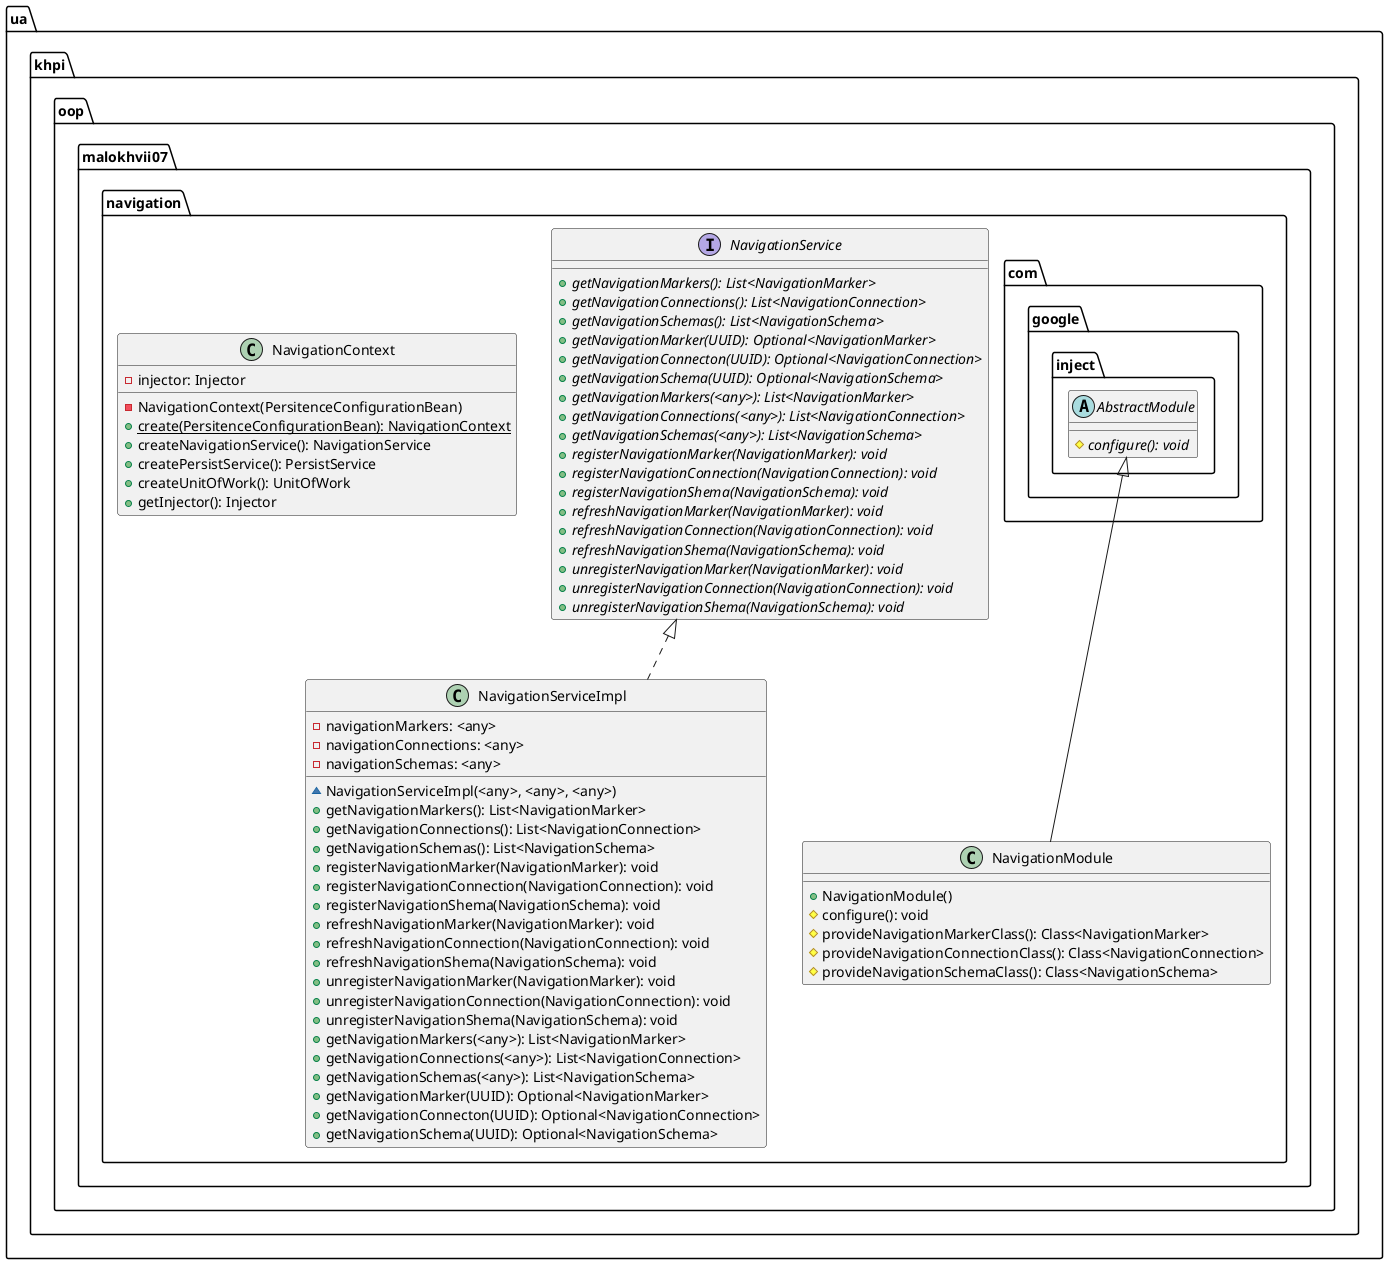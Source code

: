 @startuml

    namespace ua.khpi.oop.malokhvii07.navigation {

        class NavigationServiceImpl {
            -navigationMarkers: <any>
            -navigationConnections: <any>
            -navigationSchemas: <any>
            ~NavigationServiceImpl(<any>, <any>, <any>)
            +getNavigationMarkers(): List<NavigationMarker>
            +getNavigationConnections(): List<NavigationConnection>
            +getNavigationSchemas(): List<NavigationSchema>
            +registerNavigationMarker(NavigationMarker): void
            +registerNavigationConnection(NavigationConnection): void
            +registerNavigationShema(NavigationSchema): void
            +refreshNavigationMarker(NavigationMarker): void
            +refreshNavigationConnection(NavigationConnection): void
            +refreshNavigationShema(NavigationSchema): void
            +unregisterNavigationMarker(NavigationMarker): void
            +unregisterNavigationConnection(NavigationConnection): void
            +unregisterNavigationShema(NavigationSchema): void
            +getNavigationMarkers(<any>): List<NavigationMarker>
            +getNavigationConnections(<any>): List<NavigationConnection>
            +getNavigationSchemas(<any>): List<NavigationSchema>
            +getNavigationMarker(UUID): Optional<NavigationMarker>
            +getNavigationConnecton(UUID): Optional<NavigationConnection>
            +getNavigationSchema(UUID): Optional<NavigationSchema>
        }

        interface NavigationService {
            {abstract} +getNavigationMarkers(): List<NavigationMarker>
            {abstract} +getNavigationConnections(): List<NavigationConnection>
            {abstract} +getNavigationSchemas(): List<NavigationSchema>
            {abstract} +getNavigationMarker(UUID): Optional<NavigationMarker>
            {abstract} +getNavigationConnecton(UUID): Optional<NavigationConnection>
            {abstract} +getNavigationSchema(UUID): Optional<NavigationSchema>
            {abstract} +getNavigationMarkers(<any>): List<NavigationMarker>
            {abstract} +getNavigationConnections(<any>): List<NavigationConnection>
            {abstract} +getNavigationSchemas(<any>): List<NavigationSchema>
            {abstract} +registerNavigationMarker(NavigationMarker): void
            {abstract} +registerNavigationConnection(NavigationConnection): void
            {abstract} +registerNavigationShema(NavigationSchema): void
            {abstract} +refreshNavigationMarker(NavigationMarker): void
            {abstract} +refreshNavigationConnection(NavigationConnection): void
            {abstract} +refreshNavigationShema(NavigationSchema): void
            {abstract} +unregisterNavigationMarker(NavigationMarker): void
            {abstract} +unregisterNavigationConnection(NavigationConnection): void
            {abstract} +unregisterNavigationShema(NavigationSchema): void
        }

        class NavigationModule {
            +NavigationModule()
            #configure(): void
            #provideNavigationMarkerClass(): Class<NavigationMarker>
            #provideNavigationConnectionClass(): Class<NavigationConnection>
            #provideNavigationSchemaClass(): Class<NavigationSchema>
        }

        class NavigationContext {
            -injector: Injector
            -NavigationContext(PersitenceConfigurationBean)
            {static} +create(PersitenceConfigurationBean): NavigationContext
            +createNavigationService(): NavigationService
            +createPersistService(): PersistService
            +createUnitOfWork(): UnitOfWork
            +getInjector(): Injector
        }

        NavigationService <|.. NavigationServiceImpl

        abstract class com.google.inject.AbstractModule {
            {abstract} #configure(): void
        }
        com.google.inject.AbstractModule <|-- NavigationModule

    }

@enduml
